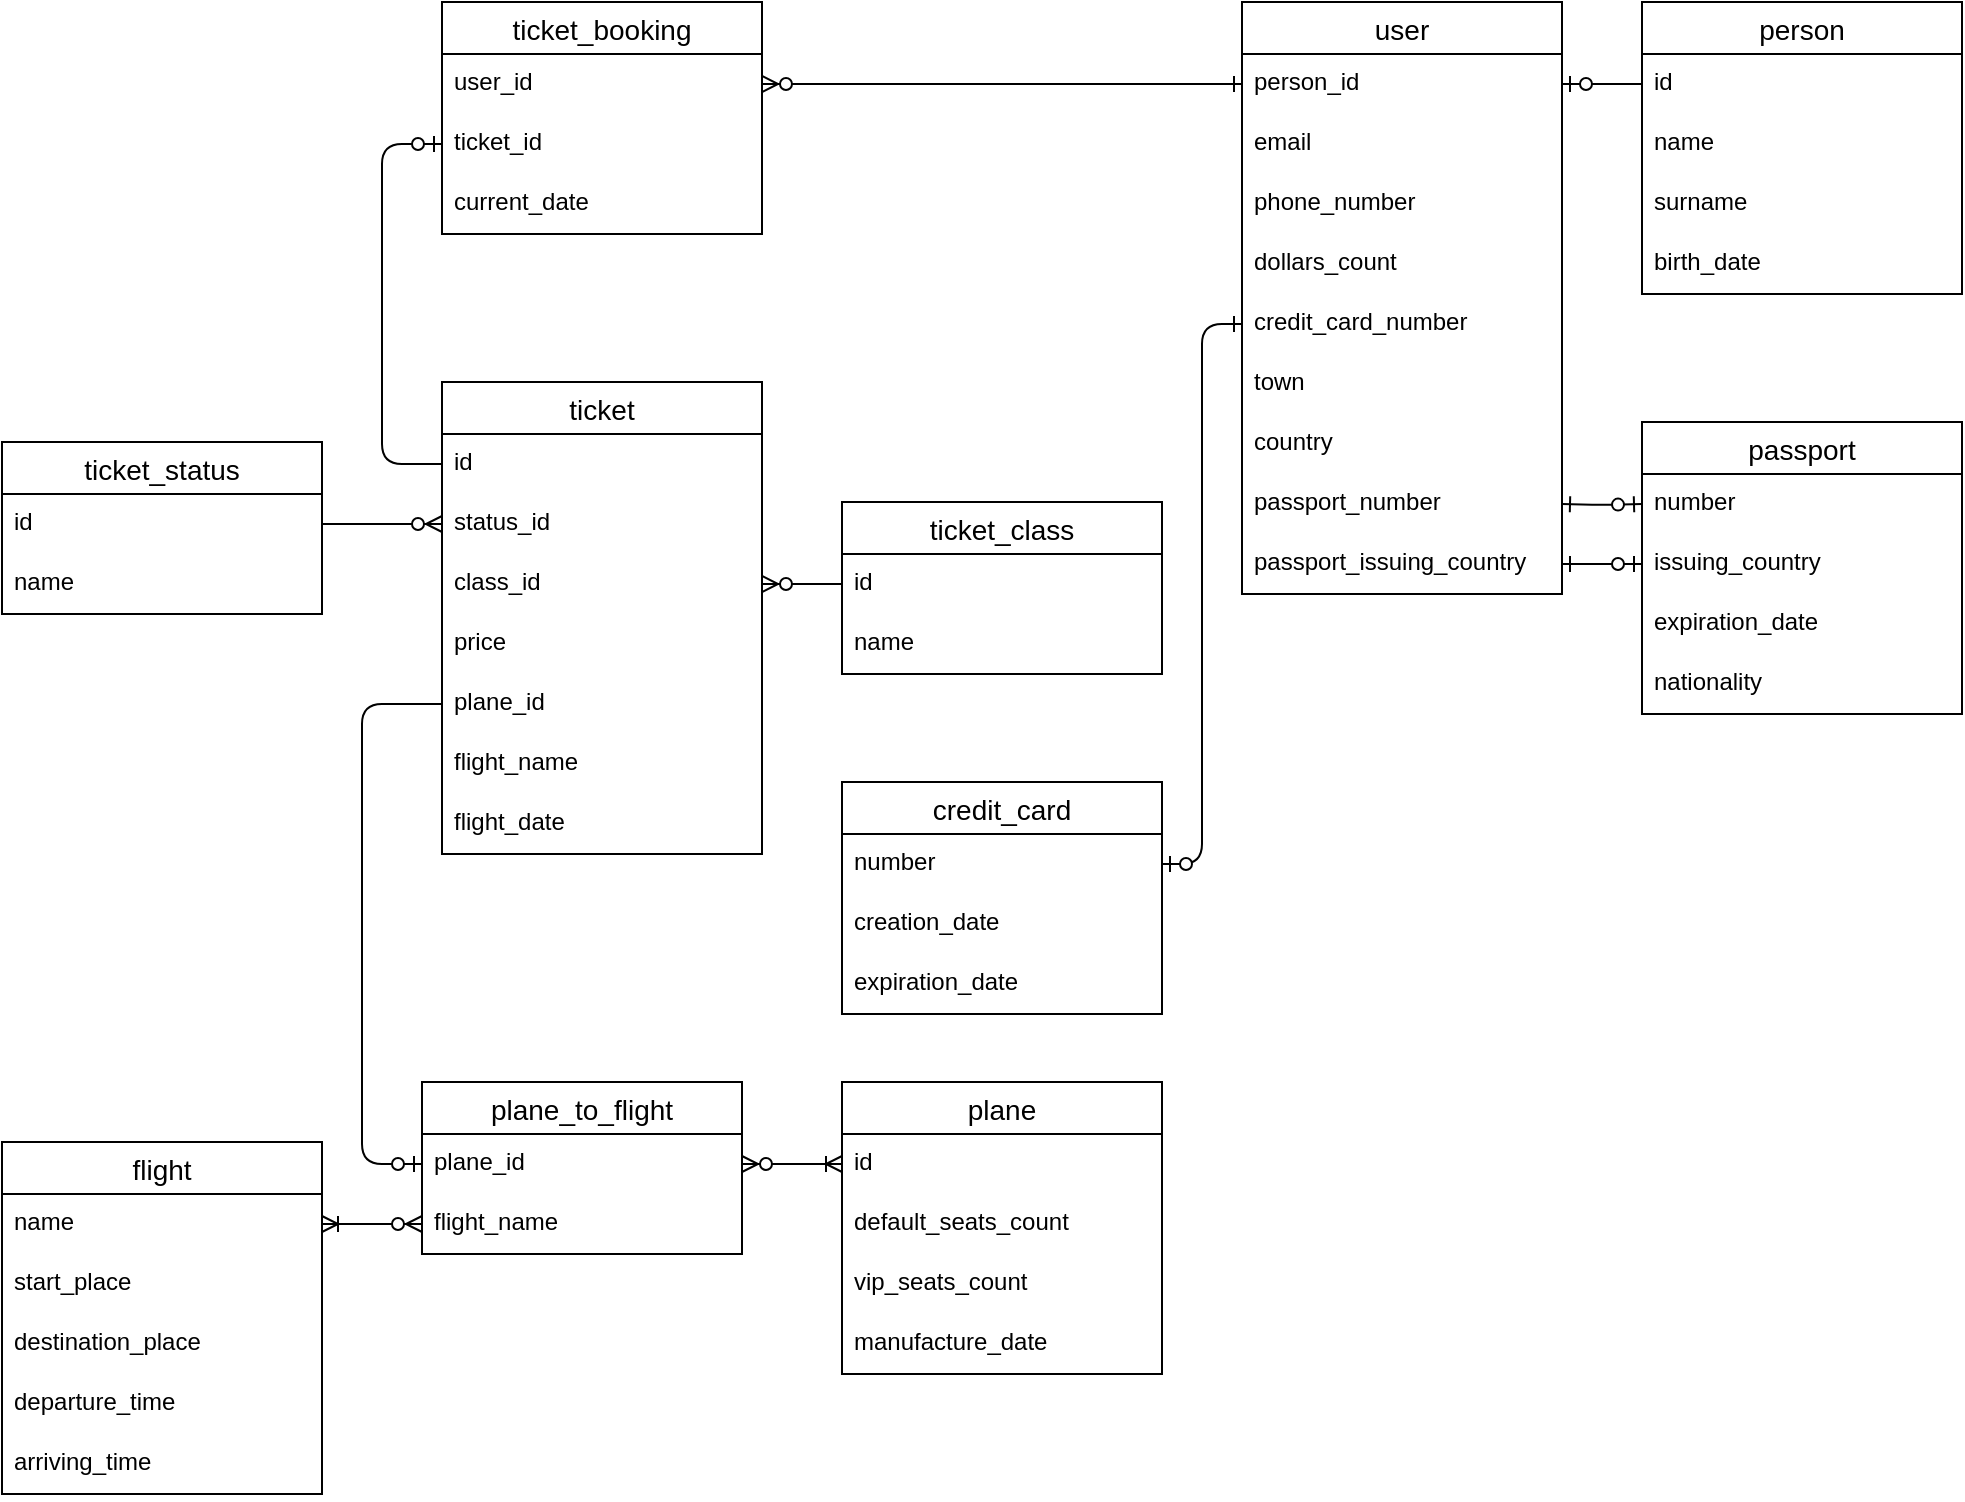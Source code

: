 <mxfile version="13.9.9" type="device"><diagram id="POMyoBhIKbXPKGuVY1QX" name="Страница 1"><mxGraphModel dx="1695" dy="510" grid="1" gridSize="10" guides="1" tooltips="1" connect="1" arrows="1" fold="1" page="1" pageScale="1" pageWidth="827" pageHeight="1169" math="0" shadow="0"><root><mxCell id="0"/><mxCell id="1" parent="0"/><mxCell id="_LVXEXMa2YnPrvETlvS5-1" value="ticket" style="swimlane;fontStyle=0;childLayout=stackLayout;horizontal=1;startSize=26;horizontalStack=0;resizeParent=1;resizeParentMax=0;resizeLast=0;collapsible=1;marginBottom=0;align=center;fontSize=14;" parent="1" vertex="1"><mxGeometry x="180" y="200" width="160" height="236" as="geometry"/></mxCell><mxCell id="_LVXEXMa2YnPrvETlvS5-2" value="id" style="text;strokeColor=none;fillColor=none;spacingLeft=4;spacingRight=4;overflow=hidden;rotatable=0;points=[[0,0.5],[1,0.5]];portConstraint=eastwest;fontSize=12;" parent="_LVXEXMa2YnPrvETlvS5-1" vertex="1"><mxGeometry y="26" width="160" height="30" as="geometry"/></mxCell><mxCell id="_LVXEXMa2YnPrvETlvS5-3" value="status_id" style="text;strokeColor=none;fillColor=none;spacingLeft=4;spacingRight=4;overflow=hidden;rotatable=0;points=[[0,0.5],[1,0.5]];portConstraint=eastwest;fontSize=12;" parent="_LVXEXMa2YnPrvETlvS5-1" vertex="1"><mxGeometry y="56" width="160" height="30" as="geometry"/></mxCell><mxCell id="_LVXEXMa2YnPrvETlvS5-4" value="class_id" style="text;strokeColor=none;fillColor=none;spacingLeft=4;spacingRight=4;overflow=hidden;rotatable=0;points=[[0,0.5],[1,0.5]];portConstraint=eastwest;fontSize=12;" parent="_LVXEXMa2YnPrvETlvS5-1" vertex="1"><mxGeometry y="86" width="160" height="30" as="geometry"/></mxCell><mxCell id="_LVXEXMa2YnPrvETlvS5-77" value="price" style="text;strokeColor=none;fillColor=none;spacingLeft=4;spacingRight=4;overflow=hidden;rotatable=0;points=[[0,0.5],[1,0.5]];portConstraint=eastwest;fontSize=12;" parent="_LVXEXMa2YnPrvETlvS5-1" vertex="1"><mxGeometry y="116" width="160" height="30" as="geometry"/></mxCell><mxCell id="_LVXEXMa2YnPrvETlvS5-5" value="plane_id" style="text;strokeColor=none;fillColor=none;spacingLeft=4;spacingRight=4;overflow=hidden;rotatable=0;points=[[0,0.5],[1,0.5]];portConstraint=eastwest;fontSize=12;" parent="_LVXEXMa2YnPrvETlvS5-1" vertex="1"><mxGeometry y="146" width="160" height="30" as="geometry"/></mxCell><mxCell id="J7W6CWioKduqnnzB23Xf-1" value="flight_name" style="text;strokeColor=none;fillColor=none;spacingLeft=4;spacingRight=4;overflow=hidden;rotatable=0;points=[[0,0.5],[1,0.5]];portConstraint=eastwest;fontSize=12;" vertex="1" parent="_LVXEXMa2YnPrvETlvS5-1"><mxGeometry y="176" width="160" height="30" as="geometry"/></mxCell><mxCell id="J7W6CWioKduqnnzB23Xf-2" value="flight_date" style="text;strokeColor=none;fillColor=none;spacingLeft=4;spacingRight=4;overflow=hidden;rotatable=0;points=[[0,0.5],[1,0.5]];portConstraint=eastwest;fontSize=12;" vertex="1" parent="_LVXEXMa2YnPrvETlvS5-1"><mxGeometry y="206" width="160" height="30" as="geometry"/></mxCell><mxCell id="_LVXEXMa2YnPrvETlvS5-7" value="ticket_status" style="swimlane;fontStyle=0;childLayout=stackLayout;horizontal=1;startSize=26;horizontalStack=0;resizeParent=1;resizeParentMax=0;resizeLast=0;collapsible=1;marginBottom=0;align=center;fontSize=14;" parent="1" vertex="1"><mxGeometry x="-40" y="230" width="160" height="86" as="geometry"/></mxCell><mxCell id="_LVXEXMa2YnPrvETlvS5-8" value="id" style="text;strokeColor=none;fillColor=none;spacingLeft=4;spacingRight=4;overflow=hidden;rotatable=0;points=[[0,0.5],[1,0.5]];portConstraint=eastwest;fontSize=12;" parent="_LVXEXMa2YnPrvETlvS5-7" vertex="1"><mxGeometry y="26" width="160" height="30" as="geometry"/></mxCell><mxCell id="_LVXEXMa2YnPrvETlvS5-9" value="name" style="text;strokeColor=none;fillColor=none;spacingLeft=4;spacingRight=4;overflow=hidden;rotatable=0;points=[[0,0.5],[1,0.5]];portConstraint=eastwest;fontSize=12;" parent="_LVXEXMa2YnPrvETlvS5-7" vertex="1"><mxGeometry y="56" width="160" height="30" as="geometry"/></mxCell><mxCell id="_LVXEXMa2YnPrvETlvS5-11" value="ticket_class" style="swimlane;fontStyle=0;childLayout=stackLayout;horizontal=1;startSize=26;horizontalStack=0;resizeParent=1;resizeParentMax=0;resizeLast=0;collapsible=1;marginBottom=0;align=center;fontSize=14;" parent="1" vertex="1"><mxGeometry x="380" y="260" width="160" height="86" as="geometry"/></mxCell><mxCell id="_LVXEXMa2YnPrvETlvS5-12" value="id" style="text;strokeColor=none;fillColor=none;spacingLeft=4;spacingRight=4;overflow=hidden;rotatable=0;points=[[0,0.5],[1,0.5]];portConstraint=eastwest;fontSize=12;" parent="_LVXEXMa2YnPrvETlvS5-11" vertex="1"><mxGeometry y="26" width="160" height="30" as="geometry"/></mxCell><mxCell id="_LVXEXMa2YnPrvETlvS5-13" value="name" style="text;strokeColor=none;fillColor=none;spacingLeft=4;spacingRight=4;overflow=hidden;rotatable=0;points=[[0,0.5],[1,0.5]];portConstraint=eastwest;fontSize=12;" parent="_LVXEXMa2YnPrvETlvS5-11" vertex="1"><mxGeometry y="56" width="160" height="30" as="geometry"/></mxCell><mxCell id="_LVXEXMa2YnPrvETlvS5-15" value="flight" style="swimlane;fontStyle=0;childLayout=stackLayout;horizontal=1;startSize=26;horizontalStack=0;resizeParent=1;resizeParentMax=0;resizeLast=0;collapsible=1;marginBottom=0;align=center;fontSize=14;" parent="1" vertex="1"><mxGeometry x="-40" y="580" width="160" height="176" as="geometry"/></mxCell><mxCell id="_LVXEXMa2YnPrvETlvS5-16" value="name" style="text;strokeColor=none;fillColor=none;spacingLeft=4;spacingRight=4;overflow=hidden;rotatable=0;points=[[0,0.5],[1,0.5]];portConstraint=eastwest;fontSize=12;" parent="_LVXEXMa2YnPrvETlvS5-15" vertex="1"><mxGeometry y="26" width="160" height="30" as="geometry"/></mxCell><mxCell id="_LVXEXMa2YnPrvETlvS5-17" value="start_place" style="text;strokeColor=none;fillColor=none;spacingLeft=4;spacingRight=4;overflow=hidden;rotatable=0;points=[[0,0.5],[1,0.5]];portConstraint=eastwest;fontSize=12;" parent="_LVXEXMa2YnPrvETlvS5-15" vertex="1"><mxGeometry y="56" width="160" height="30" as="geometry"/></mxCell><mxCell id="_LVXEXMa2YnPrvETlvS5-18" value="destination_place" style="text;strokeColor=none;fillColor=none;spacingLeft=4;spacingRight=4;overflow=hidden;rotatable=0;points=[[0,0.5],[1,0.5]];portConstraint=eastwest;fontSize=12;" parent="_LVXEXMa2YnPrvETlvS5-15" vertex="1"><mxGeometry y="86" width="160" height="30" as="geometry"/></mxCell><mxCell id="_LVXEXMa2YnPrvETlvS5-20" value="departure_time" style="text;strokeColor=none;fillColor=none;spacingLeft=4;spacingRight=4;overflow=hidden;rotatable=0;points=[[0,0.5],[1,0.5]];portConstraint=eastwest;fontSize=12;" parent="_LVXEXMa2YnPrvETlvS5-15" vertex="1"><mxGeometry y="116" width="160" height="30" as="geometry"/></mxCell><mxCell id="_LVXEXMa2YnPrvETlvS5-21" value="arriving_time" style="text;strokeColor=none;fillColor=none;spacingLeft=4;spacingRight=4;overflow=hidden;rotatable=0;points=[[0,0.5],[1,0.5]];portConstraint=eastwest;fontSize=12;" parent="_LVXEXMa2YnPrvETlvS5-15" vertex="1"><mxGeometry y="146" width="160" height="30" as="geometry"/></mxCell><mxCell id="_LVXEXMa2YnPrvETlvS5-23" value="plane" style="swimlane;fontStyle=0;childLayout=stackLayout;horizontal=1;startSize=26;horizontalStack=0;resizeParent=1;resizeParentMax=0;resizeLast=0;collapsible=1;marginBottom=0;align=center;fontSize=14;" parent="1" vertex="1"><mxGeometry x="380" y="550" width="160" height="146" as="geometry"><mxRectangle x="380" y="550" width="70" height="26" as="alternateBounds"/></mxGeometry></mxCell><mxCell id="_LVXEXMa2YnPrvETlvS5-24" value="id" style="text;strokeColor=none;fillColor=none;spacingLeft=4;spacingRight=4;overflow=hidden;rotatable=0;points=[[0,0.5],[1,0.5]];portConstraint=eastwest;fontSize=12;" parent="_LVXEXMa2YnPrvETlvS5-23" vertex="1"><mxGeometry y="26" width="160" height="30" as="geometry"/></mxCell><mxCell id="_LVXEXMa2YnPrvETlvS5-27" value="default_seats_count" style="text;strokeColor=none;fillColor=none;spacingLeft=4;spacingRight=4;overflow=hidden;rotatable=0;points=[[0,0.5],[1,0.5]];portConstraint=eastwest;fontSize=12;" parent="_LVXEXMa2YnPrvETlvS5-23" vertex="1"><mxGeometry y="56" width="160" height="30" as="geometry"/></mxCell><mxCell id="_LVXEXMa2YnPrvETlvS5-26" value="vip_seats_count" style="text;strokeColor=none;fillColor=none;spacingLeft=4;spacingRight=4;overflow=hidden;rotatable=0;points=[[0,0.5],[1,0.5]];portConstraint=eastwest;fontSize=12;" parent="_LVXEXMa2YnPrvETlvS5-23" vertex="1"><mxGeometry y="86" width="160" height="30" as="geometry"/></mxCell><mxCell id="_LVXEXMa2YnPrvETlvS5-25" value="manufacture_date" style="text;strokeColor=none;fillColor=none;spacingLeft=4;spacingRight=4;overflow=hidden;rotatable=0;points=[[0,0.5],[1,0.5]];portConstraint=eastwest;fontSize=12;" parent="_LVXEXMa2YnPrvETlvS5-23" vertex="1"><mxGeometry y="116" width="160" height="30" as="geometry"/></mxCell><mxCell id="_LVXEXMa2YnPrvETlvS5-28" value="plane_to_flight" style="swimlane;fontStyle=0;childLayout=stackLayout;horizontal=1;startSize=26;horizontalStack=0;resizeParent=1;resizeParentMax=0;resizeLast=0;collapsible=1;marginBottom=0;align=center;fontSize=14;" parent="1" vertex="1"><mxGeometry x="170" y="550" width="160" height="86" as="geometry"/></mxCell><mxCell id="_LVXEXMa2YnPrvETlvS5-30" value="plane_id" style="text;strokeColor=none;fillColor=none;spacingLeft=4;spacingRight=4;overflow=hidden;rotatable=0;points=[[0,0.5],[1,0.5]];portConstraint=eastwest;fontSize=12;" parent="_LVXEXMa2YnPrvETlvS5-28" vertex="1"><mxGeometry y="26" width="160" height="30" as="geometry"/></mxCell><mxCell id="_LVXEXMa2YnPrvETlvS5-31" value="flight_name" style="text;strokeColor=none;fillColor=none;spacingLeft=4;spacingRight=4;overflow=hidden;rotatable=0;points=[[0,0.5],[1,0.5]];portConstraint=eastwest;fontSize=12;" parent="_LVXEXMa2YnPrvETlvS5-28" vertex="1"><mxGeometry y="56" width="160" height="30" as="geometry"/></mxCell><mxCell id="_LVXEXMa2YnPrvETlvS5-32" value="user" style="swimlane;fontStyle=0;childLayout=stackLayout;horizontal=1;startSize=26;horizontalStack=0;resizeParent=1;resizeParentMax=0;resizeLast=0;collapsible=1;marginBottom=0;align=center;fontSize=14;" parent="1" vertex="1"><mxGeometry x="580" y="10" width="160" height="296" as="geometry"/></mxCell><mxCell id="_LVXEXMa2YnPrvETlvS5-34" value="person_id" style="text;strokeColor=none;fillColor=none;spacingLeft=4;spacingRight=4;overflow=hidden;rotatable=0;points=[[0,0.5],[1,0.5]];portConstraint=eastwest;fontSize=12;" parent="_LVXEXMa2YnPrvETlvS5-32" vertex="1"><mxGeometry y="26" width="160" height="30" as="geometry"/></mxCell><mxCell id="_LVXEXMa2YnPrvETlvS5-35" value="email" style="text;strokeColor=none;fillColor=none;spacingLeft=4;spacingRight=4;overflow=hidden;rotatable=0;points=[[0,0.5],[1,0.5]];portConstraint=eastwest;fontSize=12;" parent="_LVXEXMa2YnPrvETlvS5-32" vertex="1"><mxGeometry y="56" width="160" height="30" as="geometry"/></mxCell><mxCell id="_LVXEXMa2YnPrvETlvS5-46" value="phone_number" style="text;strokeColor=none;fillColor=none;spacingLeft=4;spacingRight=4;overflow=hidden;rotatable=0;points=[[0,0.5],[1,0.5]];portConstraint=eastwest;fontSize=12;" parent="_LVXEXMa2YnPrvETlvS5-32" vertex="1"><mxGeometry y="86" width="160" height="30" as="geometry"/></mxCell><mxCell id="f3IBW5v0dxKAR_8VPuAO-1" value="dollars_count" style="text;strokeColor=none;fillColor=none;spacingLeft=4;spacingRight=4;overflow=hidden;rotatable=0;points=[[0,0.5],[1,0.5]];portConstraint=eastwest;fontSize=12;" parent="_LVXEXMa2YnPrvETlvS5-32" vertex="1"><mxGeometry y="116" width="160" height="30" as="geometry"/></mxCell><mxCell id="_LVXEXMa2YnPrvETlvS5-47" value="credit_card_number" style="text;strokeColor=none;fillColor=none;spacingLeft=4;spacingRight=4;overflow=hidden;rotatable=0;points=[[0,0.5],[1,0.5]];portConstraint=eastwest;fontSize=12;" parent="_LVXEXMa2YnPrvETlvS5-32" vertex="1"><mxGeometry y="146" width="160" height="30" as="geometry"/></mxCell><mxCell id="_LVXEXMa2YnPrvETlvS5-48" value="town" style="text;strokeColor=none;fillColor=none;spacingLeft=4;spacingRight=4;overflow=hidden;rotatable=0;points=[[0,0.5],[1,0.5]];portConstraint=eastwest;fontSize=12;" parent="_LVXEXMa2YnPrvETlvS5-32" vertex="1"><mxGeometry y="176" width="160" height="30" as="geometry"/></mxCell><mxCell id="_LVXEXMa2YnPrvETlvS5-49" value="country" style="text;strokeColor=none;fillColor=none;spacingLeft=4;spacingRight=4;overflow=hidden;rotatable=0;points=[[0,0.5],[1,0.5]];portConstraint=eastwest;fontSize=12;" parent="_LVXEXMa2YnPrvETlvS5-32" vertex="1"><mxGeometry y="206" width="160" height="30" as="geometry"/></mxCell><mxCell id="_LVXEXMa2YnPrvETlvS5-51" value="passport_number" style="text;strokeColor=none;fillColor=none;spacingLeft=4;spacingRight=4;overflow=hidden;rotatable=0;points=[[0,0.5],[1,0.5]];portConstraint=eastwest;fontSize=12;" parent="_LVXEXMa2YnPrvETlvS5-32" vertex="1"><mxGeometry y="236" width="160" height="30" as="geometry"/></mxCell><mxCell id="r-uJRel8TADd5TbUy7sh-1" value="passport_issuing_country" style="text;strokeColor=none;fillColor=none;spacingLeft=4;spacingRight=4;overflow=hidden;rotatable=0;points=[[0,0.5],[1,0.5]];portConstraint=eastwest;fontSize=12;" parent="_LVXEXMa2YnPrvETlvS5-32" vertex="1"><mxGeometry y="266" width="160" height="30" as="geometry"/></mxCell><mxCell id="_LVXEXMa2YnPrvETlvS5-36" value="person" style="swimlane;fontStyle=0;childLayout=stackLayout;horizontal=1;startSize=26;horizontalStack=0;resizeParent=1;resizeParentMax=0;resizeLast=0;collapsible=1;marginBottom=0;align=center;fontSize=14;" parent="1" vertex="1"><mxGeometry x="780" y="10" width="160" height="146" as="geometry"><mxRectangle x="780" y="10" width="80" height="26" as="alternateBounds"/></mxGeometry></mxCell><mxCell id="_LVXEXMa2YnPrvETlvS5-37" value="id" style="text;strokeColor=none;fillColor=none;spacingLeft=4;spacingRight=4;overflow=hidden;rotatable=0;points=[[0,0.5],[1,0.5]];portConstraint=eastwest;fontSize=12;" parent="_LVXEXMa2YnPrvETlvS5-36" vertex="1"><mxGeometry y="26" width="160" height="30" as="geometry"/></mxCell><mxCell id="_LVXEXMa2YnPrvETlvS5-38" value="name" style="text;strokeColor=none;fillColor=none;spacingLeft=4;spacingRight=4;overflow=hidden;rotatable=0;points=[[0,0.5],[1,0.5]];portConstraint=eastwest;fontSize=12;" parent="_LVXEXMa2YnPrvETlvS5-36" vertex="1"><mxGeometry y="56" width="160" height="30" as="geometry"/></mxCell><mxCell id="_LVXEXMa2YnPrvETlvS5-39" value="surname" style="text;strokeColor=none;fillColor=none;spacingLeft=4;spacingRight=4;overflow=hidden;rotatable=0;points=[[0,0.5],[1,0.5]];portConstraint=eastwest;fontSize=12;" parent="_LVXEXMa2YnPrvETlvS5-36" vertex="1"><mxGeometry y="86" width="160" height="30" as="geometry"/></mxCell><mxCell id="_LVXEXMa2YnPrvETlvS5-41" value="birth_date" style="text;strokeColor=none;fillColor=none;spacingLeft=4;spacingRight=4;overflow=hidden;rotatable=0;points=[[0,0.5],[1,0.5]];portConstraint=eastwest;fontSize=12;" parent="_LVXEXMa2YnPrvETlvS5-36" vertex="1"><mxGeometry y="116" width="160" height="30" as="geometry"/></mxCell><mxCell id="_LVXEXMa2YnPrvETlvS5-52" value="passport" style="swimlane;fontStyle=0;childLayout=stackLayout;horizontal=1;startSize=26;horizontalStack=0;resizeParent=1;resizeParentMax=0;resizeLast=0;collapsible=1;marginBottom=0;align=center;fontSize=14;" parent="1" vertex="1"><mxGeometry x="780" y="220" width="160" height="146" as="geometry"/></mxCell><mxCell id="_LVXEXMa2YnPrvETlvS5-54" value="number" style="text;strokeColor=none;fillColor=none;spacingLeft=4;spacingRight=4;overflow=hidden;rotatable=0;points=[[0,0.5],[1,0.5]];portConstraint=eastwest;fontSize=12;" parent="_LVXEXMa2YnPrvETlvS5-52" vertex="1"><mxGeometry y="26" width="160" height="30" as="geometry"/></mxCell><mxCell id="_LVXEXMa2YnPrvETlvS5-60" value="issuing_country" style="text;strokeColor=none;fillColor=none;spacingLeft=4;spacingRight=4;overflow=hidden;rotatable=0;points=[[0,0.5],[1,0.5]];portConstraint=eastwest;fontSize=12;" parent="_LVXEXMa2YnPrvETlvS5-52" vertex="1"><mxGeometry y="56" width="160" height="30" as="geometry"/></mxCell><mxCell id="_LVXEXMa2YnPrvETlvS5-55" value="expiration_date" style="text;strokeColor=none;fillColor=none;spacingLeft=4;spacingRight=4;overflow=hidden;rotatable=0;points=[[0,0.5],[1,0.5]];portConstraint=eastwest;fontSize=12;" parent="_LVXEXMa2YnPrvETlvS5-52" vertex="1"><mxGeometry y="86" width="160" height="30" as="geometry"/></mxCell><mxCell id="_LVXEXMa2YnPrvETlvS5-61" value="nationality" style="text;strokeColor=none;fillColor=none;spacingLeft=4;spacingRight=4;overflow=hidden;rotatable=0;points=[[0,0.5],[1,0.5]];portConstraint=eastwest;fontSize=12;" parent="_LVXEXMa2YnPrvETlvS5-52" vertex="1"><mxGeometry y="116" width="160" height="30" as="geometry"/></mxCell><mxCell id="_LVXEXMa2YnPrvETlvS5-56" value="credit_card" style="swimlane;fontStyle=0;childLayout=stackLayout;horizontal=1;startSize=26;horizontalStack=0;resizeParent=1;resizeParentMax=0;resizeLast=0;collapsible=1;marginBottom=0;align=center;fontSize=14;" parent="1" vertex="1"><mxGeometry x="380" y="400" width="160" height="116" as="geometry"/></mxCell><mxCell id="_LVXEXMa2YnPrvETlvS5-57" value="number" style="text;strokeColor=none;fillColor=none;spacingLeft=4;spacingRight=4;overflow=hidden;rotatable=0;points=[[0,0.5],[1,0.5]];portConstraint=eastwest;fontSize=12;" parent="_LVXEXMa2YnPrvETlvS5-56" vertex="1"><mxGeometry y="26" width="160" height="30" as="geometry"/></mxCell><mxCell id="_LVXEXMa2YnPrvETlvS5-58" value="creation_date" style="text;strokeColor=none;fillColor=none;spacingLeft=4;spacingRight=4;overflow=hidden;rotatable=0;points=[[0,0.5],[1,0.5]];portConstraint=eastwest;fontSize=12;" parent="_LVXEXMa2YnPrvETlvS5-56" vertex="1"><mxGeometry y="56" width="160" height="30" as="geometry"/></mxCell><mxCell id="_LVXEXMa2YnPrvETlvS5-59" value="expiration_date" style="text;strokeColor=none;fillColor=none;spacingLeft=4;spacingRight=4;overflow=hidden;rotatable=0;points=[[0,0.5],[1,0.5]];portConstraint=eastwest;fontSize=12;" parent="_LVXEXMa2YnPrvETlvS5-56" vertex="1"><mxGeometry y="86" width="160" height="30" as="geometry"/></mxCell><mxCell id="_LVXEXMa2YnPrvETlvS5-62" value="ticket_booking" style="swimlane;fontStyle=0;childLayout=stackLayout;horizontal=1;startSize=26;horizontalStack=0;resizeParent=1;resizeParentMax=0;resizeLast=0;collapsible=1;marginBottom=0;align=center;fontSize=14;" parent="1" vertex="1"><mxGeometry x="180" y="10" width="160" height="116" as="geometry"/></mxCell><mxCell id="_LVXEXMa2YnPrvETlvS5-64" value="user_id" style="text;strokeColor=none;fillColor=none;spacingLeft=4;spacingRight=4;overflow=hidden;rotatable=0;points=[[0,0.5],[1,0.5]];portConstraint=eastwest;fontSize=12;" parent="_LVXEXMa2YnPrvETlvS5-62" vertex="1"><mxGeometry y="26" width="160" height="30" as="geometry"/></mxCell><mxCell id="_LVXEXMa2YnPrvETlvS5-65" value="ticket_id" style="text;strokeColor=none;fillColor=none;spacingLeft=4;spacingRight=4;overflow=hidden;rotatable=0;points=[[0,0.5],[1,0.5]];portConstraint=eastwest;fontSize=12;" parent="_LVXEXMa2YnPrvETlvS5-62" vertex="1"><mxGeometry y="56" width="160" height="30" as="geometry"/></mxCell><mxCell id="_LVXEXMa2YnPrvETlvS5-66" value="current_date" style="text;strokeColor=none;fillColor=none;spacingLeft=4;spacingRight=4;overflow=hidden;rotatable=0;points=[[0,0.5],[1,0.5]];portConstraint=eastwest;fontSize=12;" parent="_LVXEXMa2YnPrvETlvS5-62" vertex="1"><mxGeometry y="86" width="160" height="30" as="geometry"/></mxCell><mxCell id="_LVXEXMa2YnPrvETlvS5-68" value="" style="edgeStyle=entityRelationEdgeStyle;fontSize=12;html=1;endArrow=ERzeroToMany;endFill=1;exitX=1;exitY=0.5;exitDx=0;exitDy=0;entryX=0;entryY=0.5;entryDx=0;entryDy=0;" parent="1" source="_LVXEXMa2YnPrvETlvS5-8" target="_LVXEXMa2YnPrvETlvS5-3" edge="1"><mxGeometry width="100" height="100" relative="1" as="geometry"><mxPoint x="110" y="350" as="sourcePoint"/><mxPoint x="210" y="250" as="targetPoint"/></mxGeometry></mxCell><mxCell id="_LVXEXMa2YnPrvETlvS5-69" value="" style="edgeStyle=orthogonalEdgeStyle;fontSize=12;html=1;endArrow=ERzeroToMany;endFill=1;exitX=0;exitY=0.5;exitDx=0;exitDy=0;entryX=1;entryY=0.5;entryDx=0;entryDy=0;" parent="1" source="_LVXEXMa2YnPrvETlvS5-12" target="_LVXEXMa2YnPrvETlvS5-4" edge="1"><mxGeometry width="100" height="100" relative="1" as="geometry"><mxPoint x="380" y="370" as="sourcePoint"/><mxPoint x="490" y="370" as="targetPoint"/></mxGeometry></mxCell><mxCell id="_LVXEXMa2YnPrvETlvS5-70" value="" style="edgeStyle=orthogonalEdgeStyle;fontSize=12;html=1;endArrow=ERzeroToOne;exitX=0;exitY=0.5;exitDx=0;exitDy=0;entryX=0;entryY=0.5;entryDx=0;entryDy=0;endFill=1;" parent="1" source="_LVXEXMa2YnPrvETlvS5-2" target="_LVXEXMa2YnPrvETlvS5-65" edge="1"><mxGeometry width="100" height="100" relative="1" as="geometry"><mxPoint x="60" y="160" as="sourcePoint"/><mxPoint x="160" y="60" as="targetPoint"/><Array as="points"><mxPoint x="150" y="241"/><mxPoint x="150" y="81"/></Array></mxGeometry></mxCell><mxCell id="_LVXEXMa2YnPrvETlvS5-71" value="" style="edgeStyle=orthogonalEdgeStyle;fontSize=12;html=1;endArrow=ERzeroToOne;endFill=1;exitX=0;exitY=0.5;exitDx=0;exitDy=0;entryX=1;entryY=0.5;entryDx=0;entryDy=0;" parent="1" source="_LVXEXMa2YnPrvETlvS5-37" target="_LVXEXMa2YnPrvETlvS5-34" edge="1"><mxGeometry width="100" height="100" relative="1" as="geometry"><mxPoint x="980" y="140" as="sourcePoint"/><mxPoint x="970" y="220" as="targetPoint"/></mxGeometry></mxCell><mxCell id="_LVXEXMa2YnPrvETlvS5-73" value="" style="edgeStyle=orthogonalEdgeStyle;fontSize=12;html=1;endArrow=ERone;endFill=0;entryX=0;entryY=0.5;entryDx=0;entryDy=0;exitX=1;exitY=0.5;exitDx=0;exitDy=0;startArrow=ERzeroToOne;startFill=1;" parent="1" source="_LVXEXMa2YnPrvETlvS5-57" target="_LVXEXMa2YnPrvETlvS5-47" edge="1"><mxGeometry width="100" height="100" relative="1" as="geometry"><mxPoint x="760" y="306" as="sourcePoint"/><mxPoint x="690" y="87" as="targetPoint"/><Array as="points"><mxPoint x="560" y="441"/><mxPoint x="560" y="171"/></Array></mxGeometry></mxCell><mxCell id="_LVXEXMa2YnPrvETlvS5-74" value="" style="edgeStyle=orthogonalEdgeStyle;fontSize=12;html=1;endArrow=ERone;endFill=0;entryX=1;entryY=0.5;entryDx=0;entryDy=0;exitX=0;exitY=0.5;exitDx=0;exitDy=0;startArrow=ERzeroToOne;startFill=1;" parent="1" target="_LVXEXMa2YnPrvETlvS5-51" edge="1"><mxGeometry width="100" height="100" relative="1" as="geometry"><mxPoint x="780" y="261" as="sourcePoint"/><mxPoint x="880" y="357.5" as="targetPoint"/><Array as="points"/></mxGeometry></mxCell><mxCell id="_LVXEXMa2YnPrvETlvS5-75" value="" style="edgeStyle=orthogonalEdgeStyle;fontSize=12;html=1;endArrow=ERzeroToMany;endFill=1;exitX=0;exitY=0.5;exitDx=0;exitDy=0;entryX=1;entryY=0.5;entryDx=0;entryDy=0;startArrow=ERone;startFill=0;" parent="1" target="_LVXEXMa2YnPrvETlvS5-64" edge="1"><mxGeometry width="100" height="100" relative="1" as="geometry"><mxPoint x="580" y="51" as="sourcePoint"/><mxPoint x="530" y="140" as="targetPoint"/><Array as="points"><mxPoint x="400" y="51"/><mxPoint x="400" y="51"/></Array></mxGeometry></mxCell><mxCell id="_LVXEXMa2YnPrvETlvS5-79" value="" style="edgeStyle=entityRelationEdgeStyle;fontSize=12;html=1;endArrow=ERzeroToMany;endFill=1;exitX=1;exitY=0.5;exitDx=0;exitDy=0;entryX=0;entryY=0.5;entryDx=0;entryDy=0;startArrow=ERoneToMany;startFill=0;" parent="1" source="_LVXEXMa2YnPrvETlvS5-16" target="_LVXEXMa2YnPrvETlvS5-31" edge="1"><mxGeometry width="100" height="100" relative="1" as="geometry"><mxPoint x="130" y="590" as="sourcePoint"/><mxPoint x="80" y="610" as="targetPoint"/></mxGeometry></mxCell><mxCell id="_LVXEXMa2YnPrvETlvS5-80" value="" style="edgeStyle=orthogonalEdgeStyle;fontSize=12;html=1;endArrow=ERzeroToOne;endFill=1;entryX=0;entryY=0.5;entryDx=0;entryDy=0;exitX=0;exitY=0.5;exitDx=0;exitDy=0;" parent="1" source="_LVXEXMa2YnPrvETlvS5-5" target="_LVXEXMa2YnPrvETlvS5-30" edge="1"><mxGeometry width="100" height="100" relative="1" as="geometry"><mxPoint x="60" y="340" as="sourcePoint"/><mxPoint x="170" y="561" as="targetPoint"/><Array as="points"><mxPoint x="140" y="361"/><mxPoint x="140" y="591"/></Array></mxGeometry></mxCell><mxCell id="OdAGfD9PkDOZZgVCbIgq-1" value="" style="edgeStyle=orthogonalEdgeStyle;fontSize=12;html=1;endArrow=ERone;endFill=0;entryX=1;entryY=0.5;entryDx=0;entryDy=0;exitX=0;exitY=0.5;exitDx=0;exitDy=0;startArrow=ERzeroToOne;startFill=1;" parent="1" source="_LVXEXMa2YnPrvETlvS5-60" target="r-uJRel8TADd5TbUy7sh-1" edge="1"><mxGeometry width="100" height="100" relative="1" as="geometry"><mxPoint x="790" y="271" as="sourcePoint"/><mxPoint x="750" y="271" as="targetPoint"/><Array as="points"/></mxGeometry></mxCell><mxCell id="J7W6CWioKduqnnzB23Xf-3" value="" style="edgeStyle=entityRelationEdgeStyle;fontSize=12;html=1;endArrow=ERzeroToMany;endFill=1;exitX=0;exitY=0.5;exitDx=0;exitDy=0;entryX=1;entryY=0.5;entryDx=0;entryDy=0;startArrow=ERoneToMany;startFill=0;" edge="1" parent="1" source="_LVXEXMa2YnPrvETlvS5-24" target="_LVXEXMa2YnPrvETlvS5-30"><mxGeometry width="100" height="100" relative="1" as="geometry"><mxPoint x="290" y="696" as="sourcePoint"/><mxPoint x="340" y="696" as="targetPoint"/></mxGeometry></mxCell></root></mxGraphModel></diagram></mxfile>
